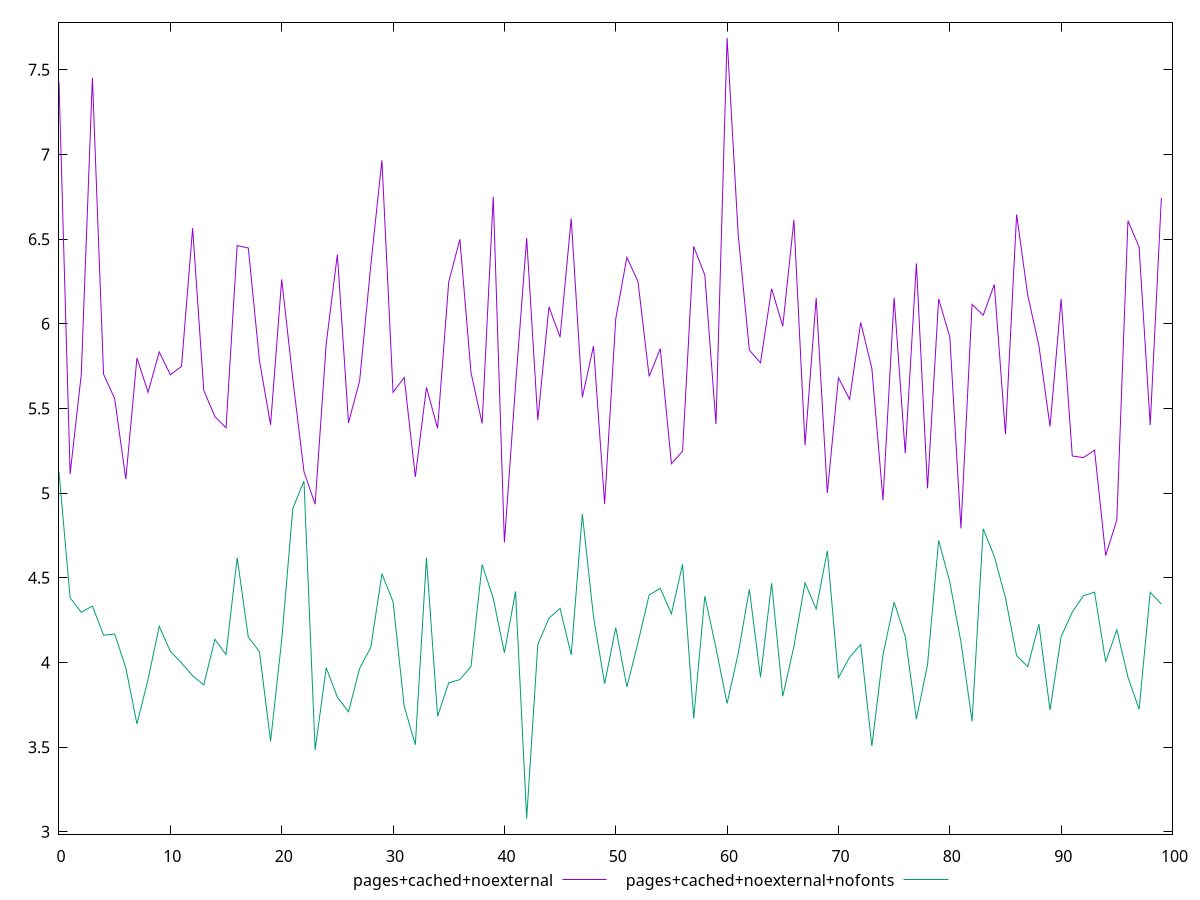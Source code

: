 reset
set terminal svg size 640, 500 enhanced background rgb 'white'
set output "reprap/network-server-latency/comparison/line/5_vs_6.svg"

$pagesCachedNoexternal <<EOF
0 7.4277
1 5.114400000000001
2 5.702
3 7.4539
4 5.703
5 5.5585
6 5.0833
7 5.7985
8 5.5961
9 5.834499999999999
10 5.6996
11 5.7482999999999995
12 6.5652
13 5.607399999999999
14 5.4523
15 5.386100000000001
16 6.4624999999999995
17 6.4482
18 5.7847
19 5.404000000000001
20 6.2626
21 5.673399999999999
22 5.1267000000000005
23 4.935
24 5.883900000000001
25 6.4093
26 5.415699999999999
27 5.664000000000001
28 6.3449
29 6.966499999999999
30 5.5954999999999995
31 5.6835
32 5.095899999999999
33 5.6252
34 5.3826
35 6.247699999999999
36 6.4995
37 5.712000000000001
38 5.4117
39 6.7509999999999994
40 4.7094
41 5.636
42 6.5062999999999995
43 5.4314
44 6.1005
45 5.922
46 6.622999999999999
47 5.5662
48 5.8687
49 4.9367
50 6.0298
51 6.3931000000000004
52 6.2487
53 5.6895
54 5.8537
55 5.173799999999999
56 5.2478
57 6.457599999999999
58 6.287700000000001
59 5.4086
60 7.6887
61 6.5236
62 5.8449
63 5.769799999999999
64 6.2072
65 5.9864
66 6.612799999999999
67 5.2844
68 6.153699999999999
69 5.0019
70 5.6814
71 5.554200000000001
72 6.0083
73 5.737699999999999
74 4.9594000000000005
75 6.154599999999999
76 5.2358
77 6.3568
78 5.0286
79 6.147099999999999
80 5.923
81 4.792800000000001
82 6.114699999999999
83 6.051100000000001
84 6.2326999999999995
85 5.3479
86 6.646
87 6.168399999999999
88 5.8729000000000005
89 5.3941
90 6.146700000000001
91 5.2197000000000005
92 5.21
93 5.254199999999999
94 4.6316
95 4.841599999999998
96 6.609
97 6.4535
98 5.4028
99 6.743800000000001
EOF

$pagesCachedNoexternalNofonts <<EOF
0 5.1237
1 4.3818
2 4.2968
3 4.3335
4 4.1615
5 4.1686
6 3.9683999999999995
7 3.6368
8 3.9012999999999995
9 4.214
10 4.066300000000001
11 3.9981999999999998
12 3.9216
13 3.8679
14 4.1371
15 4.047000000000001
16 4.6188
17 4.1507
18 4.0645999999999995
19 3.5350999999999995
20 4.1334
21 4.9099
22 5.072
23 3.4835
24 3.9691
25 3.7951
26 3.7091
27 3.9655999999999993
28 4.0889
29 4.523899999999999
30 4.359
31 3.7420999999999998
32 3.5143000000000004
33 4.6182
34 3.6828
35 3.8799
36 3.8993000000000007
37 3.9765
38 4.5783
39 4.3789
40 4.057799999999999
41 4.4202
42 3.0788
43 4.1058
44 4.261699999999999
45 4.3197
46 4.0455
47 4.8764
48 4.2716
49 3.8751
50 4.2057
51 3.8560999999999996
52 4.118
53 4.3989
54 4.4381
55 4.2877
56 4.580100000000001
57 3.6694999999999993
58 4.3917
59 4.0857
60 3.7577999999999996
61 4.0549
62 4.432099999999999
63 3.9130999999999996
64 4.4684
65 3.8007
66 4.0947
67 4.4708000000000006
68 4.316
69 4.6598
70 3.9099000000000004
71 4.0311
72 4.1069
73 3.5064
74 4.045400000000001
75 4.356599999999999
76 4.1535
77 3.6658
78 3.9872999999999994
79 4.7216
80 4.4751
81 4.1222
82 3.6536999999999997
83 4.7899
84 4.625800000000001
85 4.3821
86 4.04
87 3.9756
88 4.2267
89 3.7193
90 4.1534
91 4.2976
92 4.394500000000001
93 4.415900000000001
94 4.004
95 4.193600000000001
96 3.9137999999999997
97 3.7236
98 4.414899999999999
99 4.345000000000001
EOF

set key outside below
set yrange [2.9866020000000004:7.780898]

plot \
  $pagesCachedNoexternal title "pages+cached+noexternal" with line, \
  $pagesCachedNoexternalNofonts title "pages+cached+noexternal+nofonts" with line, \


reset